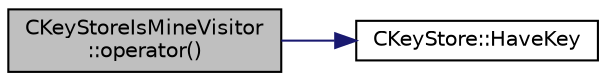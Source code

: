 digraph "CKeyStoreIsMineVisitor::operator()"
{
  edge [fontname="Helvetica",fontsize="10",labelfontname="Helvetica",labelfontsize="10"];
  node [fontname="Helvetica",fontsize="10",shape=record];
  rankdir="LR";
  Node4 [label="CKeyStoreIsMineVisitor\l::operator()",height=0.2,width=0.4,color="black", fillcolor="grey75", style="filled", fontcolor="black"];
  Node4 -> Node5 [color="midnightblue",fontsize="10",style="solid",fontname="Helvetica"];
  Node5 [label="CKeyStore::HaveKey",height=0.2,width=0.4,color="black", fillcolor="white", style="filled",URL="$d0/dc3/class_c_key_store.html#a9398451d4270fae27b29f686a9d43a65"];
}

